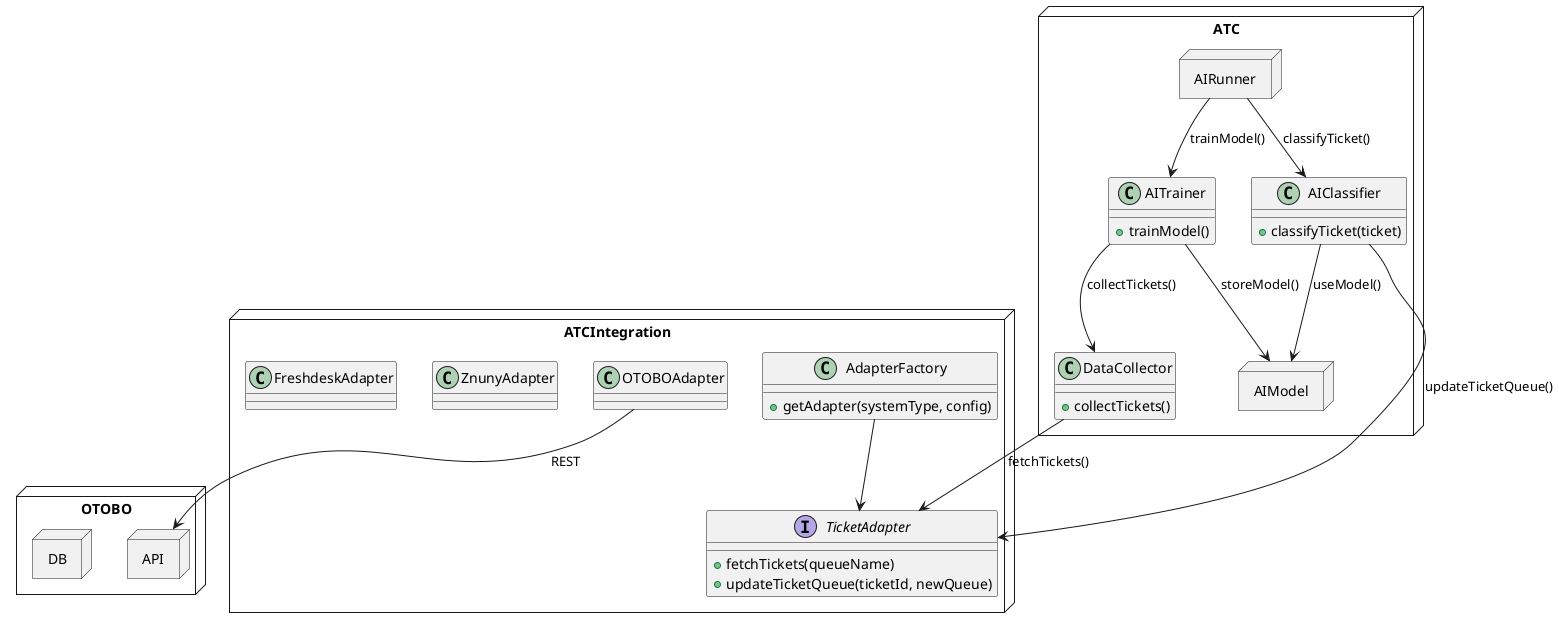 @startuml
allow_mixing

node OTOBO {
  node API
  node DB
}

node ATCIntegration {
  interface TicketAdapter {
    + fetchTickets(queueName)
    + updateTicketQueue(ticketId, newQueue)
  }
  class AdapterFactory {
    + getAdapter(systemType, config)
  }

  class OTOBOAdapter{
  }
  class ZnunyAdapter{
  }
  class FreshdeskAdapter{
  }
  AdapterFactory --> TicketAdapter
}

node ATC {
  node AIRunner
  class DataCollector {
    + collectTickets()
  }
  class AITrainer {
    + trainModel()
  }

  class AIClassifier {
    + classifyTicket(ticket)
  }
  node AIModel
}

ATCIntegration.OTOBOAdapter --> OTOBO.API : REST

ATC.AITrainer --> DataCollector : collectTickets()
ATC.AIRunner --> ATC.AITrainer : trainModel()
ATC.AITrainer --> AIModel : storeModel()
ATC.AIRunner --> AIClassifier : classifyTicket()
ATC.AIClassifier --> ATC.AIModel : useModel()
DataCollector --> ATCIntegration.TicketAdapter : fetchTickets()
AIClassifier --> ATCIntegration.TicketAdapter : updateTicketQueue()
@enduml